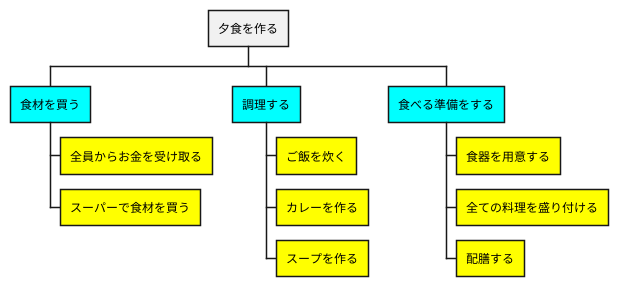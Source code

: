 @startwbs 夕食を作る
* 夕食を作る

**[#Aqua] 食材を買う
***[#Yellow] 全員からお金を受け取る
***[#Yellow] スーパーで食材を買う

**[#Aqua] 調理する
***[#Yellow] ご飯を炊く
***[#Yellow] カレーを作る
***[#Yellow] スープを作る

**[#Aqua] 食べる準備をする
***[#Yellow] 食器を用意する
***[#Yellow] 全ての料理を盛り付ける
***[#Yellow] 配膳する
@endwbs